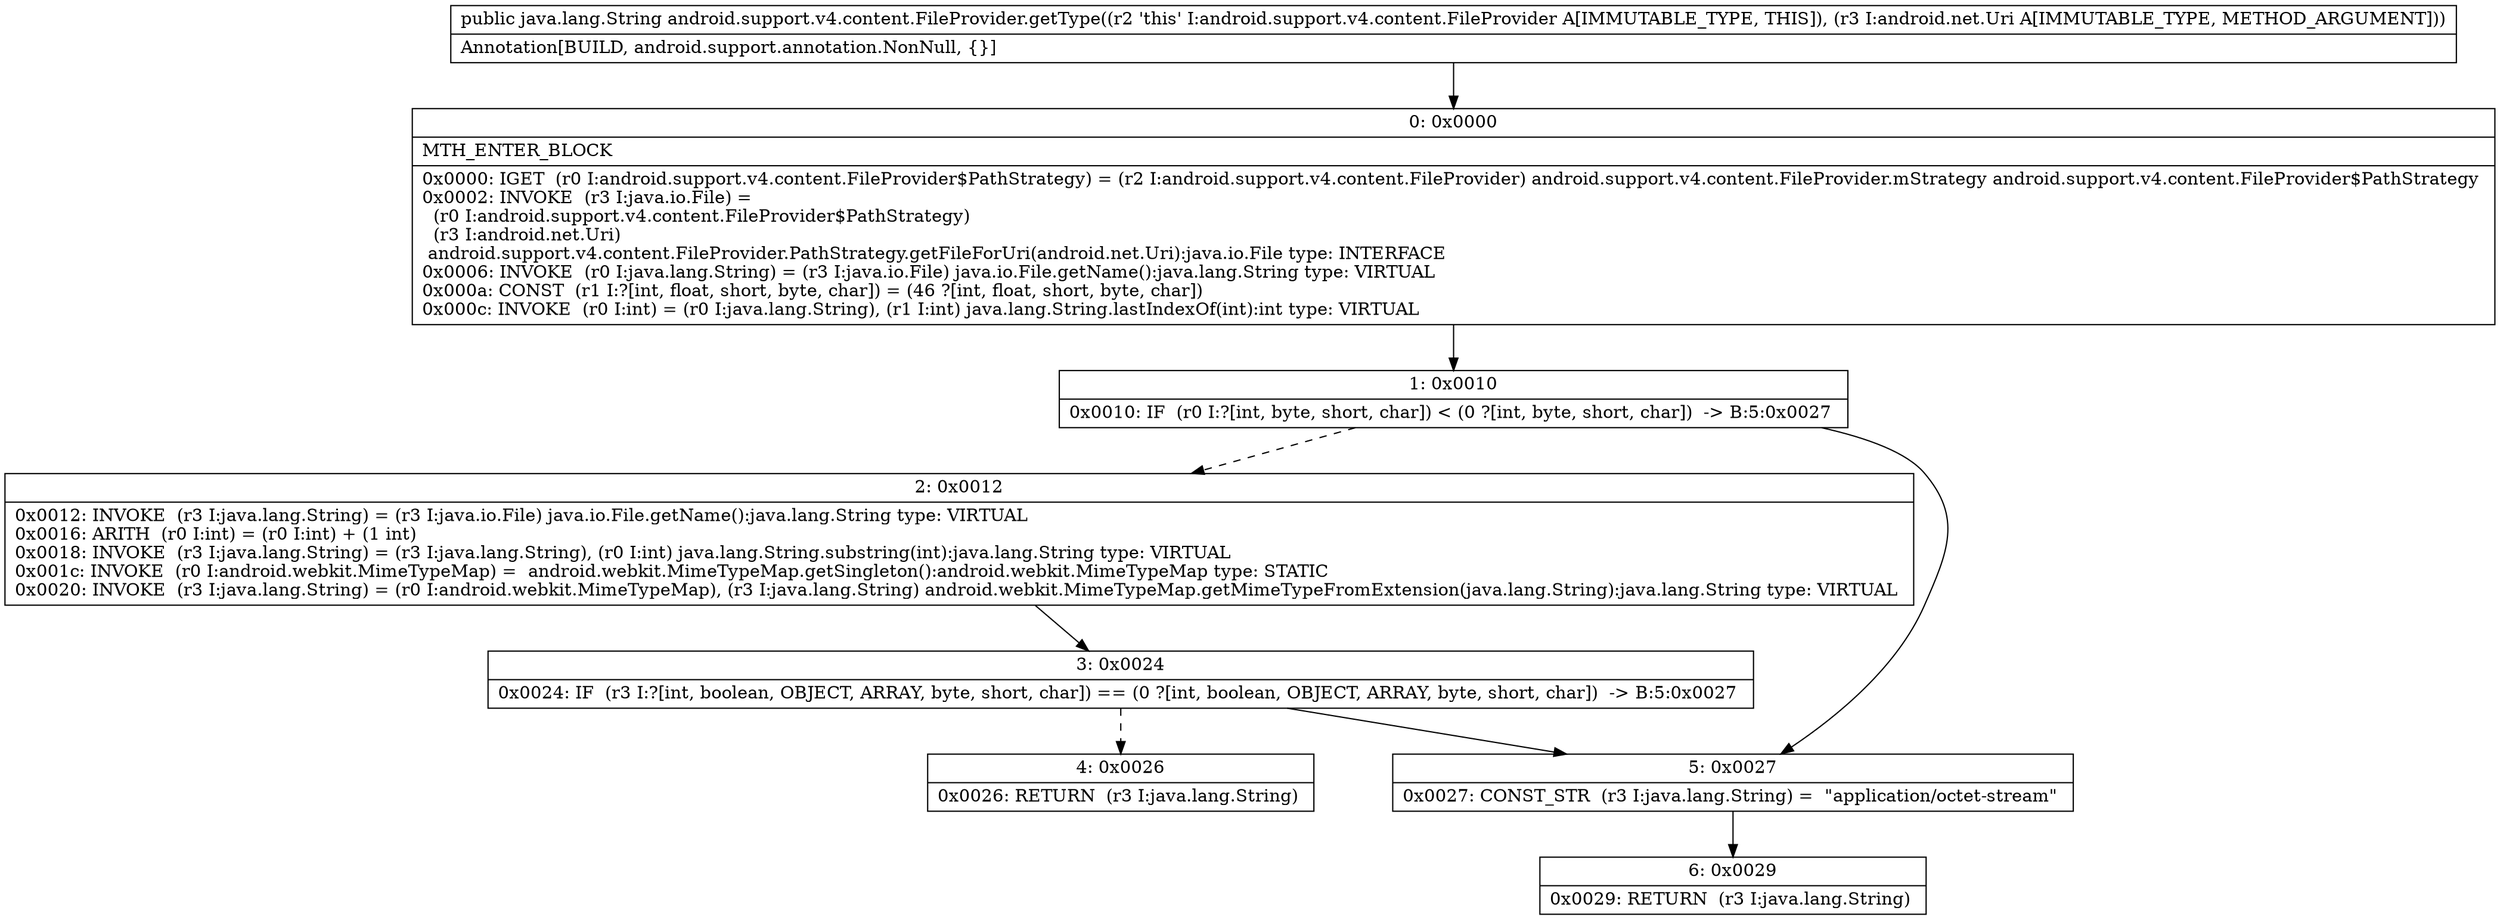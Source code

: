 digraph "CFG forandroid.support.v4.content.FileProvider.getType(Landroid\/net\/Uri;)Ljava\/lang\/String;" {
Node_0 [shape=record,label="{0\:\ 0x0000|MTH_ENTER_BLOCK\l|0x0000: IGET  (r0 I:android.support.v4.content.FileProvider$PathStrategy) = (r2 I:android.support.v4.content.FileProvider) android.support.v4.content.FileProvider.mStrategy android.support.v4.content.FileProvider$PathStrategy \l0x0002: INVOKE  (r3 I:java.io.File) = \l  (r0 I:android.support.v4.content.FileProvider$PathStrategy)\l  (r3 I:android.net.Uri)\l android.support.v4.content.FileProvider.PathStrategy.getFileForUri(android.net.Uri):java.io.File type: INTERFACE \l0x0006: INVOKE  (r0 I:java.lang.String) = (r3 I:java.io.File) java.io.File.getName():java.lang.String type: VIRTUAL \l0x000a: CONST  (r1 I:?[int, float, short, byte, char]) = (46 ?[int, float, short, byte, char]) \l0x000c: INVOKE  (r0 I:int) = (r0 I:java.lang.String), (r1 I:int) java.lang.String.lastIndexOf(int):int type: VIRTUAL \l}"];
Node_1 [shape=record,label="{1\:\ 0x0010|0x0010: IF  (r0 I:?[int, byte, short, char]) \< (0 ?[int, byte, short, char])  \-\> B:5:0x0027 \l}"];
Node_2 [shape=record,label="{2\:\ 0x0012|0x0012: INVOKE  (r3 I:java.lang.String) = (r3 I:java.io.File) java.io.File.getName():java.lang.String type: VIRTUAL \l0x0016: ARITH  (r0 I:int) = (r0 I:int) + (1 int) \l0x0018: INVOKE  (r3 I:java.lang.String) = (r3 I:java.lang.String), (r0 I:int) java.lang.String.substring(int):java.lang.String type: VIRTUAL \l0x001c: INVOKE  (r0 I:android.webkit.MimeTypeMap) =  android.webkit.MimeTypeMap.getSingleton():android.webkit.MimeTypeMap type: STATIC \l0x0020: INVOKE  (r3 I:java.lang.String) = (r0 I:android.webkit.MimeTypeMap), (r3 I:java.lang.String) android.webkit.MimeTypeMap.getMimeTypeFromExtension(java.lang.String):java.lang.String type: VIRTUAL \l}"];
Node_3 [shape=record,label="{3\:\ 0x0024|0x0024: IF  (r3 I:?[int, boolean, OBJECT, ARRAY, byte, short, char]) == (0 ?[int, boolean, OBJECT, ARRAY, byte, short, char])  \-\> B:5:0x0027 \l}"];
Node_4 [shape=record,label="{4\:\ 0x0026|0x0026: RETURN  (r3 I:java.lang.String) \l}"];
Node_5 [shape=record,label="{5\:\ 0x0027|0x0027: CONST_STR  (r3 I:java.lang.String) =  \"application\/octet\-stream\" \l}"];
Node_6 [shape=record,label="{6\:\ 0x0029|0x0029: RETURN  (r3 I:java.lang.String) \l}"];
MethodNode[shape=record,label="{public java.lang.String android.support.v4.content.FileProvider.getType((r2 'this' I:android.support.v4.content.FileProvider A[IMMUTABLE_TYPE, THIS]), (r3 I:android.net.Uri A[IMMUTABLE_TYPE, METHOD_ARGUMENT]))  | Annotation[BUILD, android.support.annotation.NonNull, \{\}]\l}"];
MethodNode -> Node_0;
Node_0 -> Node_1;
Node_1 -> Node_2[style=dashed];
Node_1 -> Node_5;
Node_2 -> Node_3;
Node_3 -> Node_4[style=dashed];
Node_3 -> Node_5;
Node_5 -> Node_6;
}

